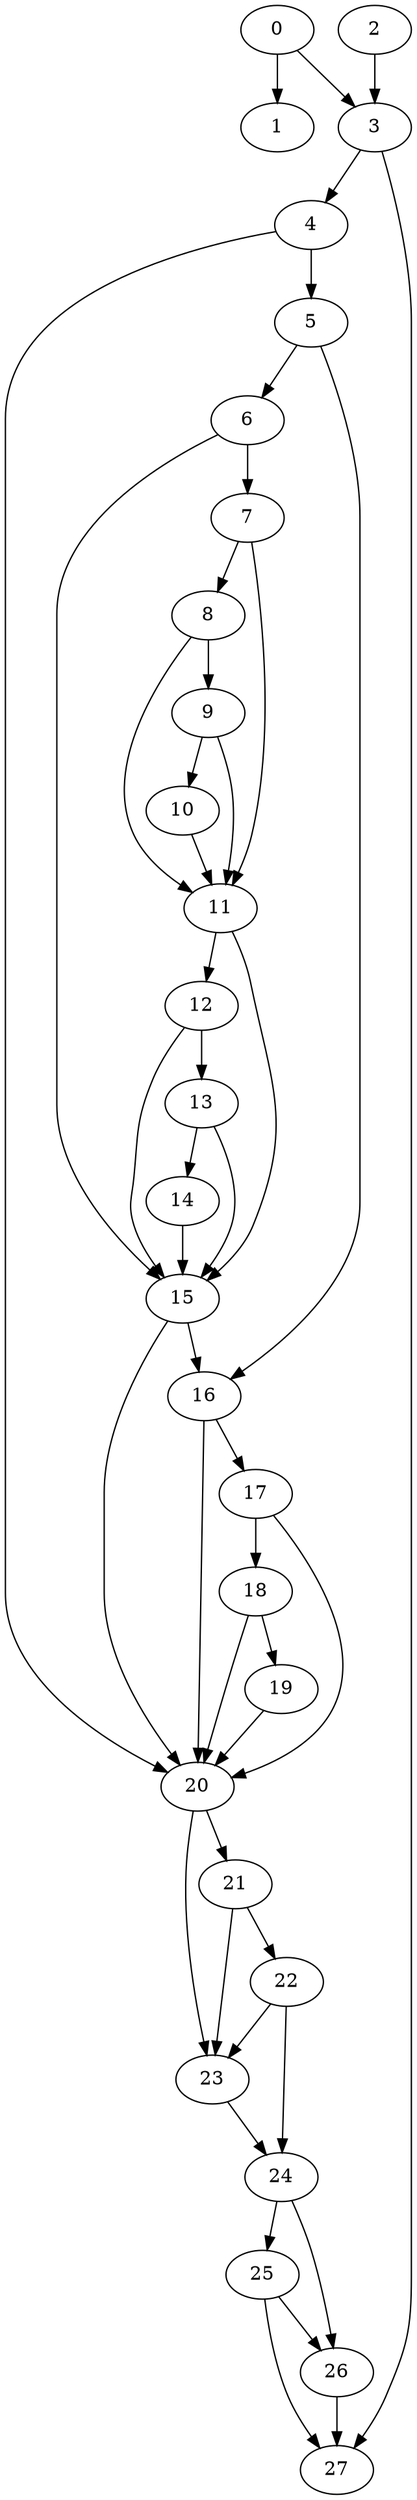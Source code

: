 digraph {
	0
	1
	2
	3
	4
	5
	6
	7
	8
	9
	10
	11
	12
	13
	14
	15
	16
	17
	18
	19
	20
	21
	22
	23
	24
	25
	26
	27
	8 -> 9
	9 -> 10
	12 -> 13
	25 -> 27
	26 -> 27
	3 -> 27
	4 -> 5
	20 -> 23
	21 -> 23
	22 -> 23
	24 -> 25
	11 -> 12
	13 -> 14
	5 -> 16
	15 -> 16
	17 -> 18
	22 -> 24
	23 -> 24
	18 -> 19
	20 -> 21
	3 -> 4
	16 -> 17
	21 -> 22
	13 -> 15
	14 -> 15
	6 -> 15
	11 -> 15
	12 -> 15
	0 -> 1
	5 -> 6
	7 -> 8
	6 -> 7
	7 -> 11
	8 -> 11
	9 -> 11
	10 -> 11
	4 -> 20
	15 -> 20
	16 -> 20
	17 -> 20
	18 -> 20
	19 -> 20
	0 -> 3
	2 -> 3
	24 -> 26
	25 -> 26
}
